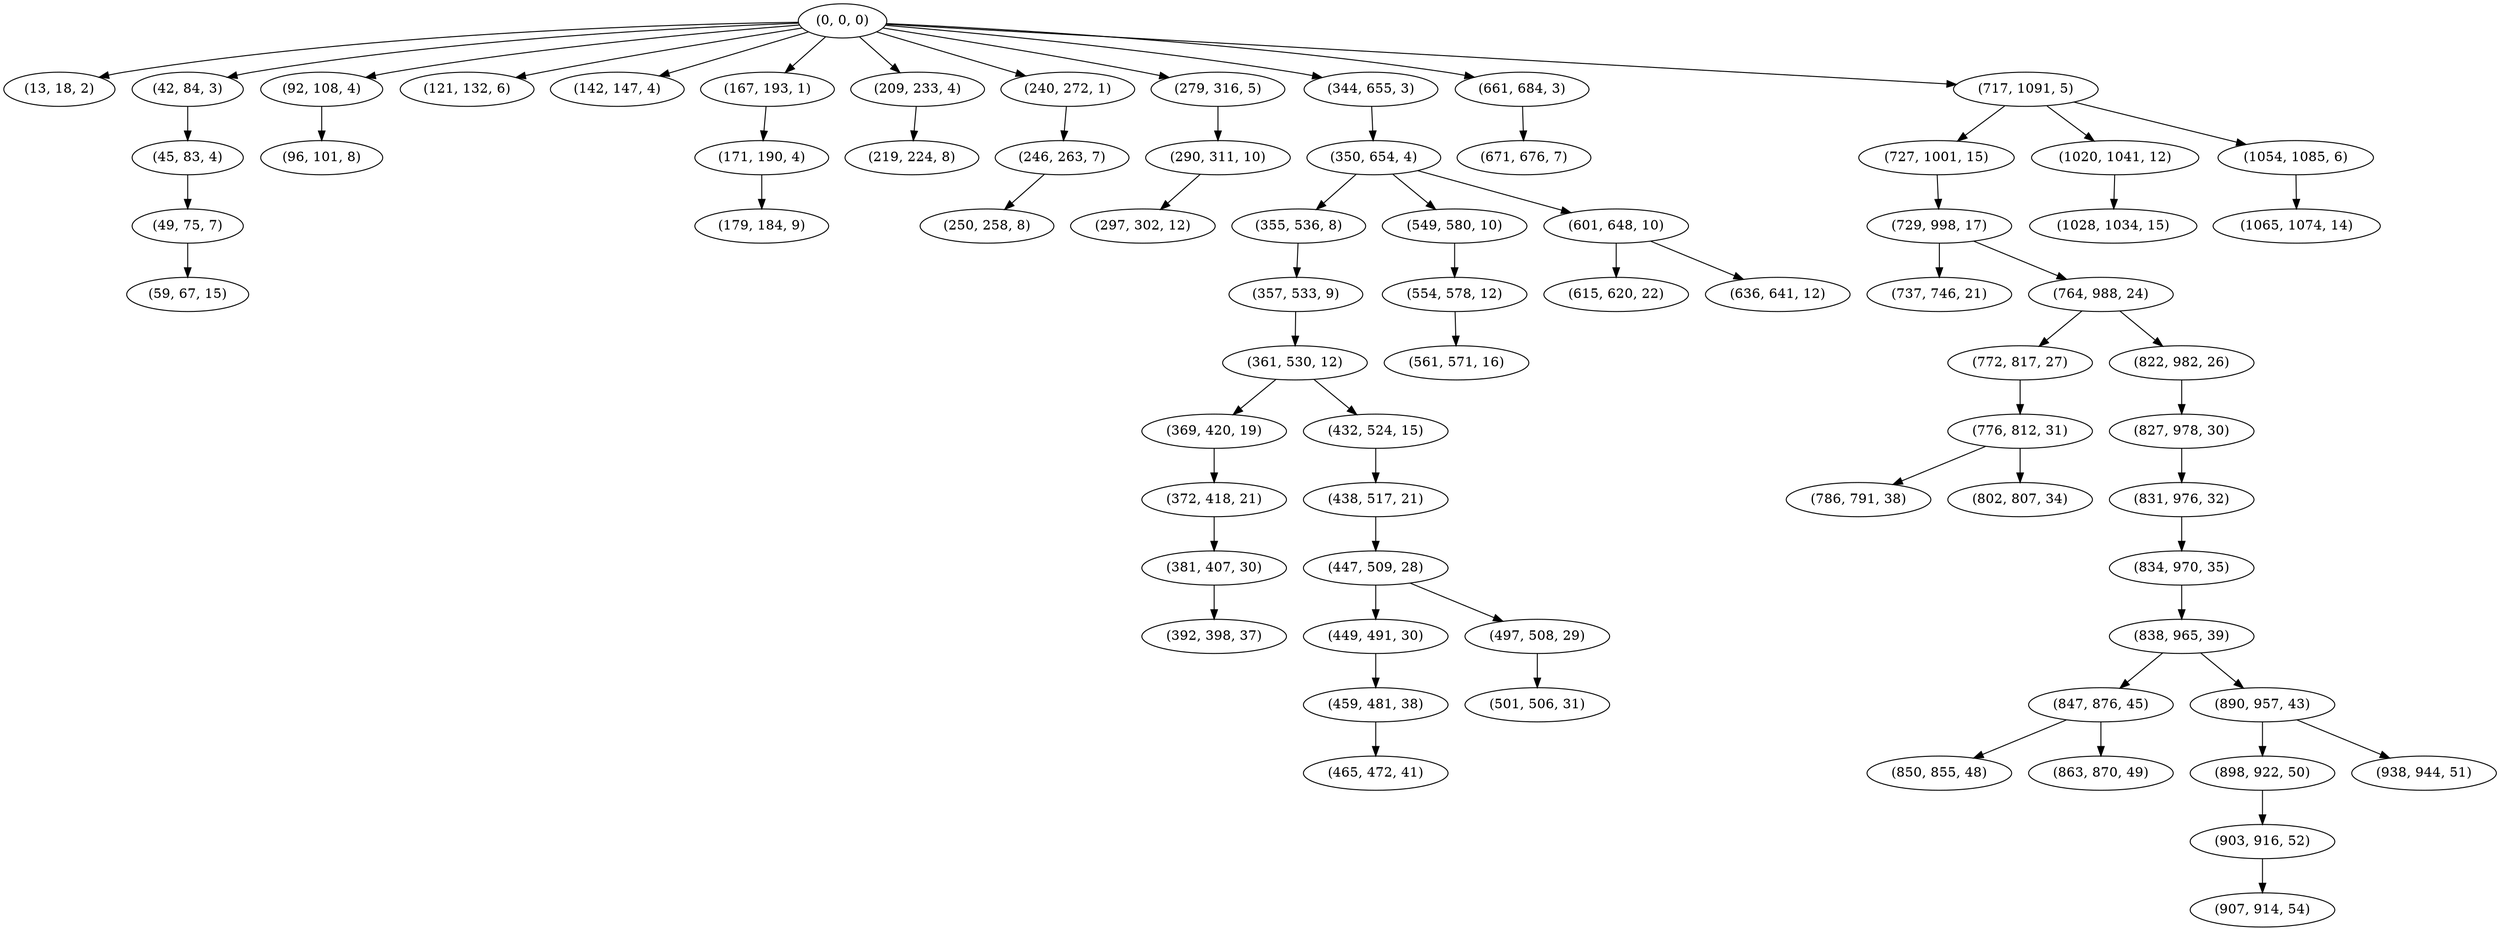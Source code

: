 digraph tree {
    "(0, 0, 0)";
    "(13, 18, 2)";
    "(42, 84, 3)";
    "(45, 83, 4)";
    "(49, 75, 7)";
    "(59, 67, 15)";
    "(92, 108, 4)";
    "(96, 101, 8)";
    "(121, 132, 6)";
    "(142, 147, 4)";
    "(167, 193, 1)";
    "(171, 190, 4)";
    "(179, 184, 9)";
    "(209, 233, 4)";
    "(219, 224, 8)";
    "(240, 272, 1)";
    "(246, 263, 7)";
    "(250, 258, 8)";
    "(279, 316, 5)";
    "(290, 311, 10)";
    "(297, 302, 12)";
    "(344, 655, 3)";
    "(350, 654, 4)";
    "(355, 536, 8)";
    "(357, 533, 9)";
    "(361, 530, 12)";
    "(369, 420, 19)";
    "(372, 418, 21)";
    "(381, 407, 30)";
    "(392, 398, 37)";
    "(432, 524, 15)";
    "(438, 517, 21)";
    "(447, 509, 28)";
    "(449, 491, 30)";
    "(459, 481, 38)";
    "(465, 472, 41)";
    "(497, 508, 29)";
    "(501, 506, 31)";
    "(549, 580, 10)";
    "(554, 578, 12)";
    "(561, 571, 16)";
    "(601, 648, 10)";
    "(615, 620, 22)";
    "(636, 641, 12)";
    "(661, 684, 3)";
    "(671, 676, 7)";
    "(717, 1091, 5)";
    "(727, 1001, 15)";
    "(729, 998, 17)";
    "(737, 746, 21)";
    "(764, 988, 24)";
    "(772, 817, 27)";
    "(776, 812, 31)";
    "(786, 791, 38)";
    "(802, 807, 34)";
    "(822, 982, 26)";
    "(827, 978, 30)";
    "(831, 976, 32)";
    "(834, 970, 35)";
    "(838, 965, 39)";
    "(847, 876, 45)";
    "(850, 855, 48)";
    "(863, 870, 49)";
    "(890, 957, 43)";
    "(898, 922, 50)";
    "(903, 916, 52)";
    "(907, 914, 54)";
    "(938, 944, 51)";
    "(1020, 1041, 12)";
    "(1028, 1034, 15)";
    "(1054, 1085, 6)";
    "(1065, 1074, 14)";
    "(0, 0, 0)" -> "(13, 18, 2)";
    "(0, 0, 0)" -> "(42, 84, 3)";
    "(0, 0, 0)" -> "(92, 108, 4)";
    "(0, 0, 0)" -> "(121, 132, 6)";
    "(0, 0, 0)" -> "(142, 147, 4)";
    "(0, 0, 0)" -> "(167, 193, 1)";
    "(0, 0, 0)" -> "(209, 233, 4)";
    "(0, 0, 0)" -> "(240, 272, 1)";
    "(0, 0, 0)" -> "(279, 316, 5)";
    "(0, 0, 0)" -> "(344, 655, 3)";
    "(0, 0, 0)" -> "(661, 684, 3)";
    "(0, 0, 0)" -> "(717, 1091, 5)";
    "(42, 84, 3)" -> "(45, 83, 4)";
    "(45, 83, 4)" -> "(49, 75, 7)";
    "(49, 75, 7)" -> "(59, 67, 15)";
    "(92, 108, 4)" -> "(96, 101, 8)";
    "(167, 193, 1)" -> "(171, 190, 4)";
    "(171, 190, 4)" -> "(179, 184, 9)";
    "(209, 233, 4)" -> "(219, 224, 8)";
    "(240, 272, 1)" -> "(246, 263, 7)";
    "(246, 263, 7)" -> "(250, 258, 8)";
    "(279, 316, 5)" -> "(290, 311, 10)";
    "(290, 311, 10)" -> "(297, 302, 12)";
    "(344, 655, 3)" -> "(350, 654, 4)";
    "(350, 654, 4)" -> "(355, 536, 8)";
    "(350, 654, 4)" -> "(549, 580, 10)";
    "(350, 654, 4)" -> "(601, 648, 10)";
    "(355, 536, 8)" -> "(357, 533, 9)";
    "(357, 533, 9)" -> "(361, 530, 12)";
    "(361, 530, 12)" -> "(369, 420, 19)";
    "(361, 530, 12)" -> "(432, 524, 15)";
    "(369, 420, 19)" -> "(372, 418, 21)";
    "(372, 418, 21)" -> "(381, 407, 30)";
    "(381, 407, 30)" -> "(392, 398, 37)";
    "(432, 524, 15)" -> "(438, 517, 21)";
    "(438, 517, 21)" -> "(447, 509, 28)";
    "(447, 509, 28)" -> "(449, 491, 30)";
    "(447, 509, 28)" -> "(497, 508, 29)";
    "(449, 491, 30)" -> "(459, 481, 38)";
    "(459, 481, 38)" -> "(465, 472, 41)";
    "(497, 508, 29)" -> "(501, 506, 31)";
    "(549, 580, 10)" -> "(554, 578, 12)";
    "(554, 578, 12)" -> "(561, 571, 16)";
    "(601, 648, 10)" -> "(615, 620, 22)";
    "(601, 648, 10)" -> "(636, 641, 12)";
    "(661, 684, 3)" -> "(671, 676, 7)";
    "(717, 1091, 5)" -> "(727, 1001, 15)";
    "(717, 1091, 5)" -> "(1020, 1041, 12)";
    "(717, 1091, 5)" -> "(1054, 1085, 6)";
    "(727, 1001, 15)" -> "(729, 998, 17)";
    "(729, 998, 17)" -> "(737, 746, 21)";
    "(729, 998, 17)" -> "(764, 988, 24)";
    "(764, 988, 24)" -> "(772, 817, 27)";
    "(764, 988, 24)" -> "(822, 982, 26)";
    "(772, 817, 27)" -> "(776, 812, 31)";
    "(776, 812, 31)" -> "(786, 791, 38)";
    "(776, 812, 31)" -> "(802, 807, 34)";
    "(822, 982, 26)" -> "(827, 978, 30)";
    "(827, 978, 30)" -> "(831, 976, 32)";
    "(831, 976, 32)" -> "(834, 970, 35)";
    "(834, 970, 35)" -> "(838, 965, 39)";
    "(838, 965, 39)" -> "(847, 876, 45)";
    "(838, 965, 39)" -> "(890, 957, 43)";
    "(847, 876, 45)" -> "(850, 855, 48)";
    "(847, 876, 45)" -> "(863, 870, 49)";
    "(890, 957, 43)" -> "(898, 922, 50)";
    "(890, 957, 43)" -> "(938, 944, 51)";
    "(898, 922, 50)" -> "(903, 916, 52)";
    "(903, 916, 52)" -> "(907, 914, 54)";
    "(1020, 1041, 12)" -> "(1028, 1034, 15)";
    "(1054, 1085, 6)" -> "(1065, 1074, 14)";
}
